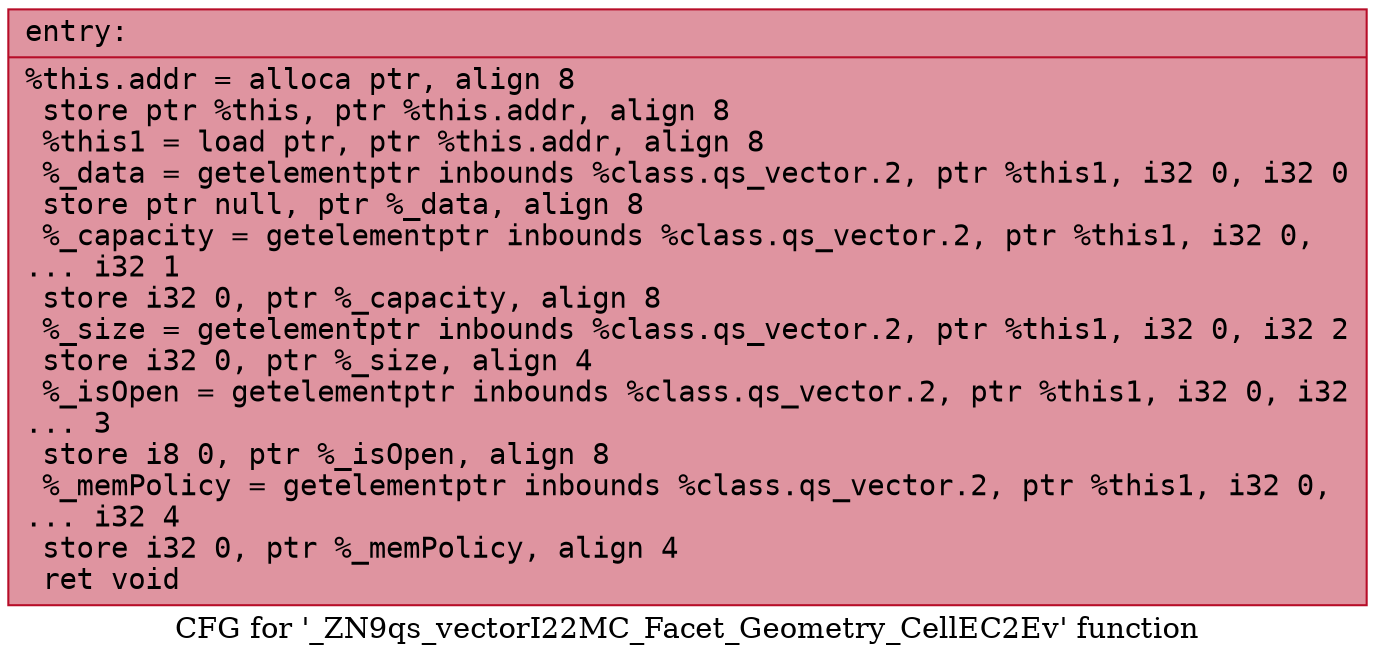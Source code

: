 digraph "CFG for '_ZN9qs_vectorI22MC_Facet_Geometry_CellEC2Ev' function" {
	label="CFG for '_ZN9qs_vectorI22MC_Facet_Geometry_CellEC2Ev' function";

	Node0x55dfe4b07b40 [shape=record,color="#b70d28ff", style=filled, fillcolor="#b70d2870" fontname="Courier",label="{entry:\l|  %this.addr = alloca ptr, align 8\l  store ptr %this, ptr %this.addr, align 8\l  %this1 = load ptr, ptr %this.addr, align 8\l  %_data = getelementptr inbounds %class.qs_vector.2, ptr %this1, i32 0, i32 0\l  store ptr null, ptr %_data, align 8\l  %_capacity = getelementptr inbounds %class.qs_vector.2, ptr %this1, i32 0,\l... i32 1\l  store i32 0, ptr %_capacity, align 8\l  %_size = getelementptr inbounds %class.qs_vector.2, ptr %this1, i32 0, i32 2\l  store i32 0, ptr %_size, align 4\l  %_isOpen = getelementptr inbounds %class.qs_vector.2, ptr %this1, i32 0, i32\l... 3\l  store i8 0, ptr %_isOpen, align 8\l  %_memPolicy = getelementptr inbounds %class.qs_vector.2, ptr %this1, i32 0,\l... i32 4\l  store i32 0, ptr %_memPolicy, align 4\l  ret void\l}"];
}

